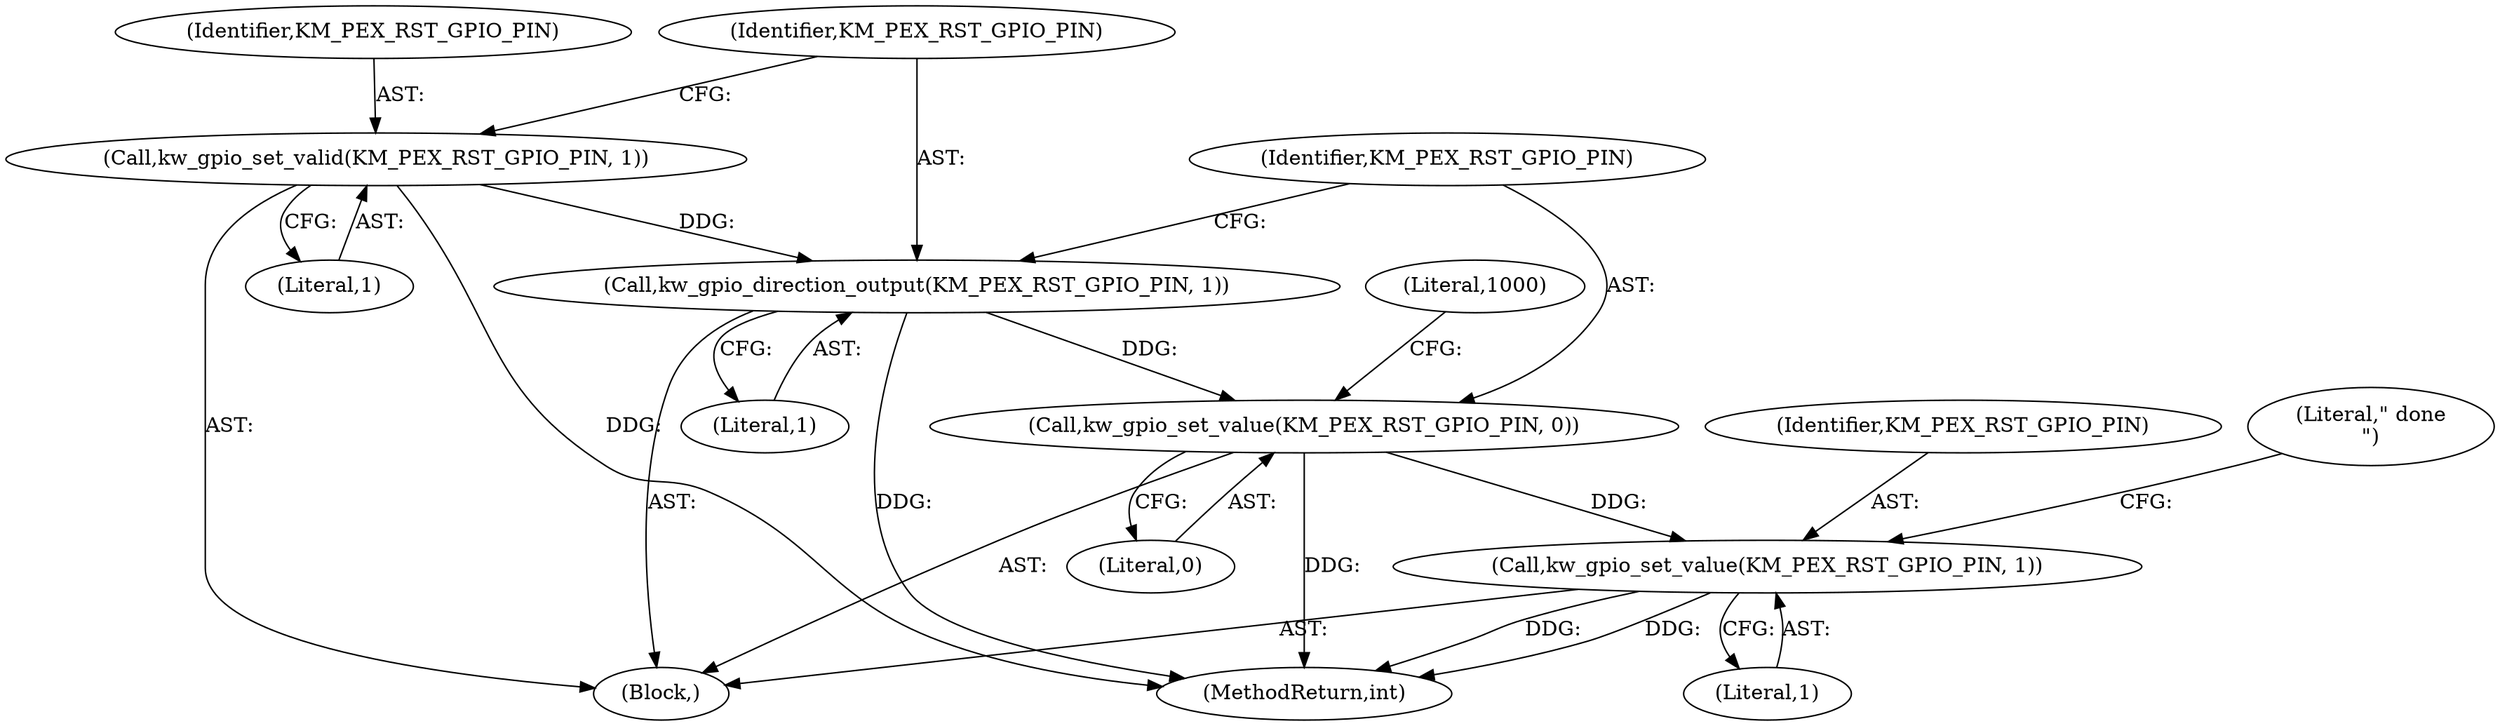 digraph "1_u-boot_master_1@del" {
"1000116" [label="(Call,kw_gpio_direction_output(KM_PEX_RST_GPIO_PIN, 1))"];
"1000113" [label="(Call,kw_gpio_set_valid(KM_PEX_RST_GPIO_PIN, 1))"];
"1000119" [label="(Call,kw_gpio_set_value(KM_PEX_RST_GPIO_PIN, 0))"];
"1000126" [label="(Call,kw_gpio_set_value(KM_PEX_RST_GPIO_PIN, 1))"];
"1000120" [label="(Identifier,KM_PEX_RST_GPIO_PIN)"];
"1000115" [label="(Literal,1)"];
"1000117" [label="(Identifier,KM_PEX_RST_GPIO_PIN)"];
"1000127" [label="(Identifier,KM_PEX_RST_GPIO_PIN)"];
"1000118" [label="(Literal,1)"];
"1000114" [label="(Identifier,KM_PEX_RST_GPIO_PIN)"];
"1000126" [label="(Call,kw_gpio_set_value(KM_PEX_RST_GPIO_PIN, 1))"];
"1000104" [label="(Block,)"];
"1000119" [label="(Call,kw_gpio_set_value(KM_PEX_RST_GPIO_PIN, 0))"];
"1000128" [label="(Literal,1)"];
"1000113" [label="(Call,kw_gpio_set_valid(KM_PEX_RST_GPIO_PIN, 1))"];
"1000121" [label="(Literal,0)"];
"1000133" [label="(MethodReturn,int)"];
"1000130" [label="(Literal,\" done\n\")"];
"1000116" [label="(Call,kw_gpio_direction_output(KM_PEX_RST_GPIO_PIN, 1))"];
"1000124" [label="(Literal,1000)"];
"1000116" -> "1000104"  [label="AST: "];
"1000116" -> "1000118"  [label="CFG: "];
"1000117" -> "1000116"  [label="AST: "];
"1000118" -> "1000116"  [label="AST: "];
"1000120" -> "1000116"  [label="CFG: "];
"1000116" -> "1000133"  [label="DDG: "];
"1000113" -> "1000116"  [label="DDG: "];
"1000116" -> "1000119"  [label="DDG: "];
"1000113" -> "1000104"  [label="AST: "];
"1000113" -> "1000115"  [label="CFG: "];
"1000114" -> "1000113"  [label="AST: "];
"1000115" -> "1000113"  [label="AST: "];
"1000117" -> "1000113"  [label="CFG: "];
"1000113" -> "1000133"  [label="DDG: "];
"1000119" -> "1000104"  [label="AST: "];
"1000119" -> "1000121"  [label="CFG: "];
"1000120" -> "1000119"  [label="AST: "];
"1000121" -> "1000119"  [label="AST: "];
"1000124" -> "1000119"  [label="CFG: "];
"1000119" -> "1000133"  [label="DDG: "];
"1000119" -> "1000126"  [label="DDG: "];
"1000126" -> "1000104"  [label="AST: "];
"1000126" -> "1000128"  [label="CFG: "];
"1000127" -> "1000126"  [label="AST: "];
"1000128" -> "1000126"  [label="AST: "];
"1000130" -> "1000126"  [label="CFG: "];
"1000126" -> "1000133"  [label="DDG: "];
"1000126" -> "1000133"  [label="DDG: "];
}
